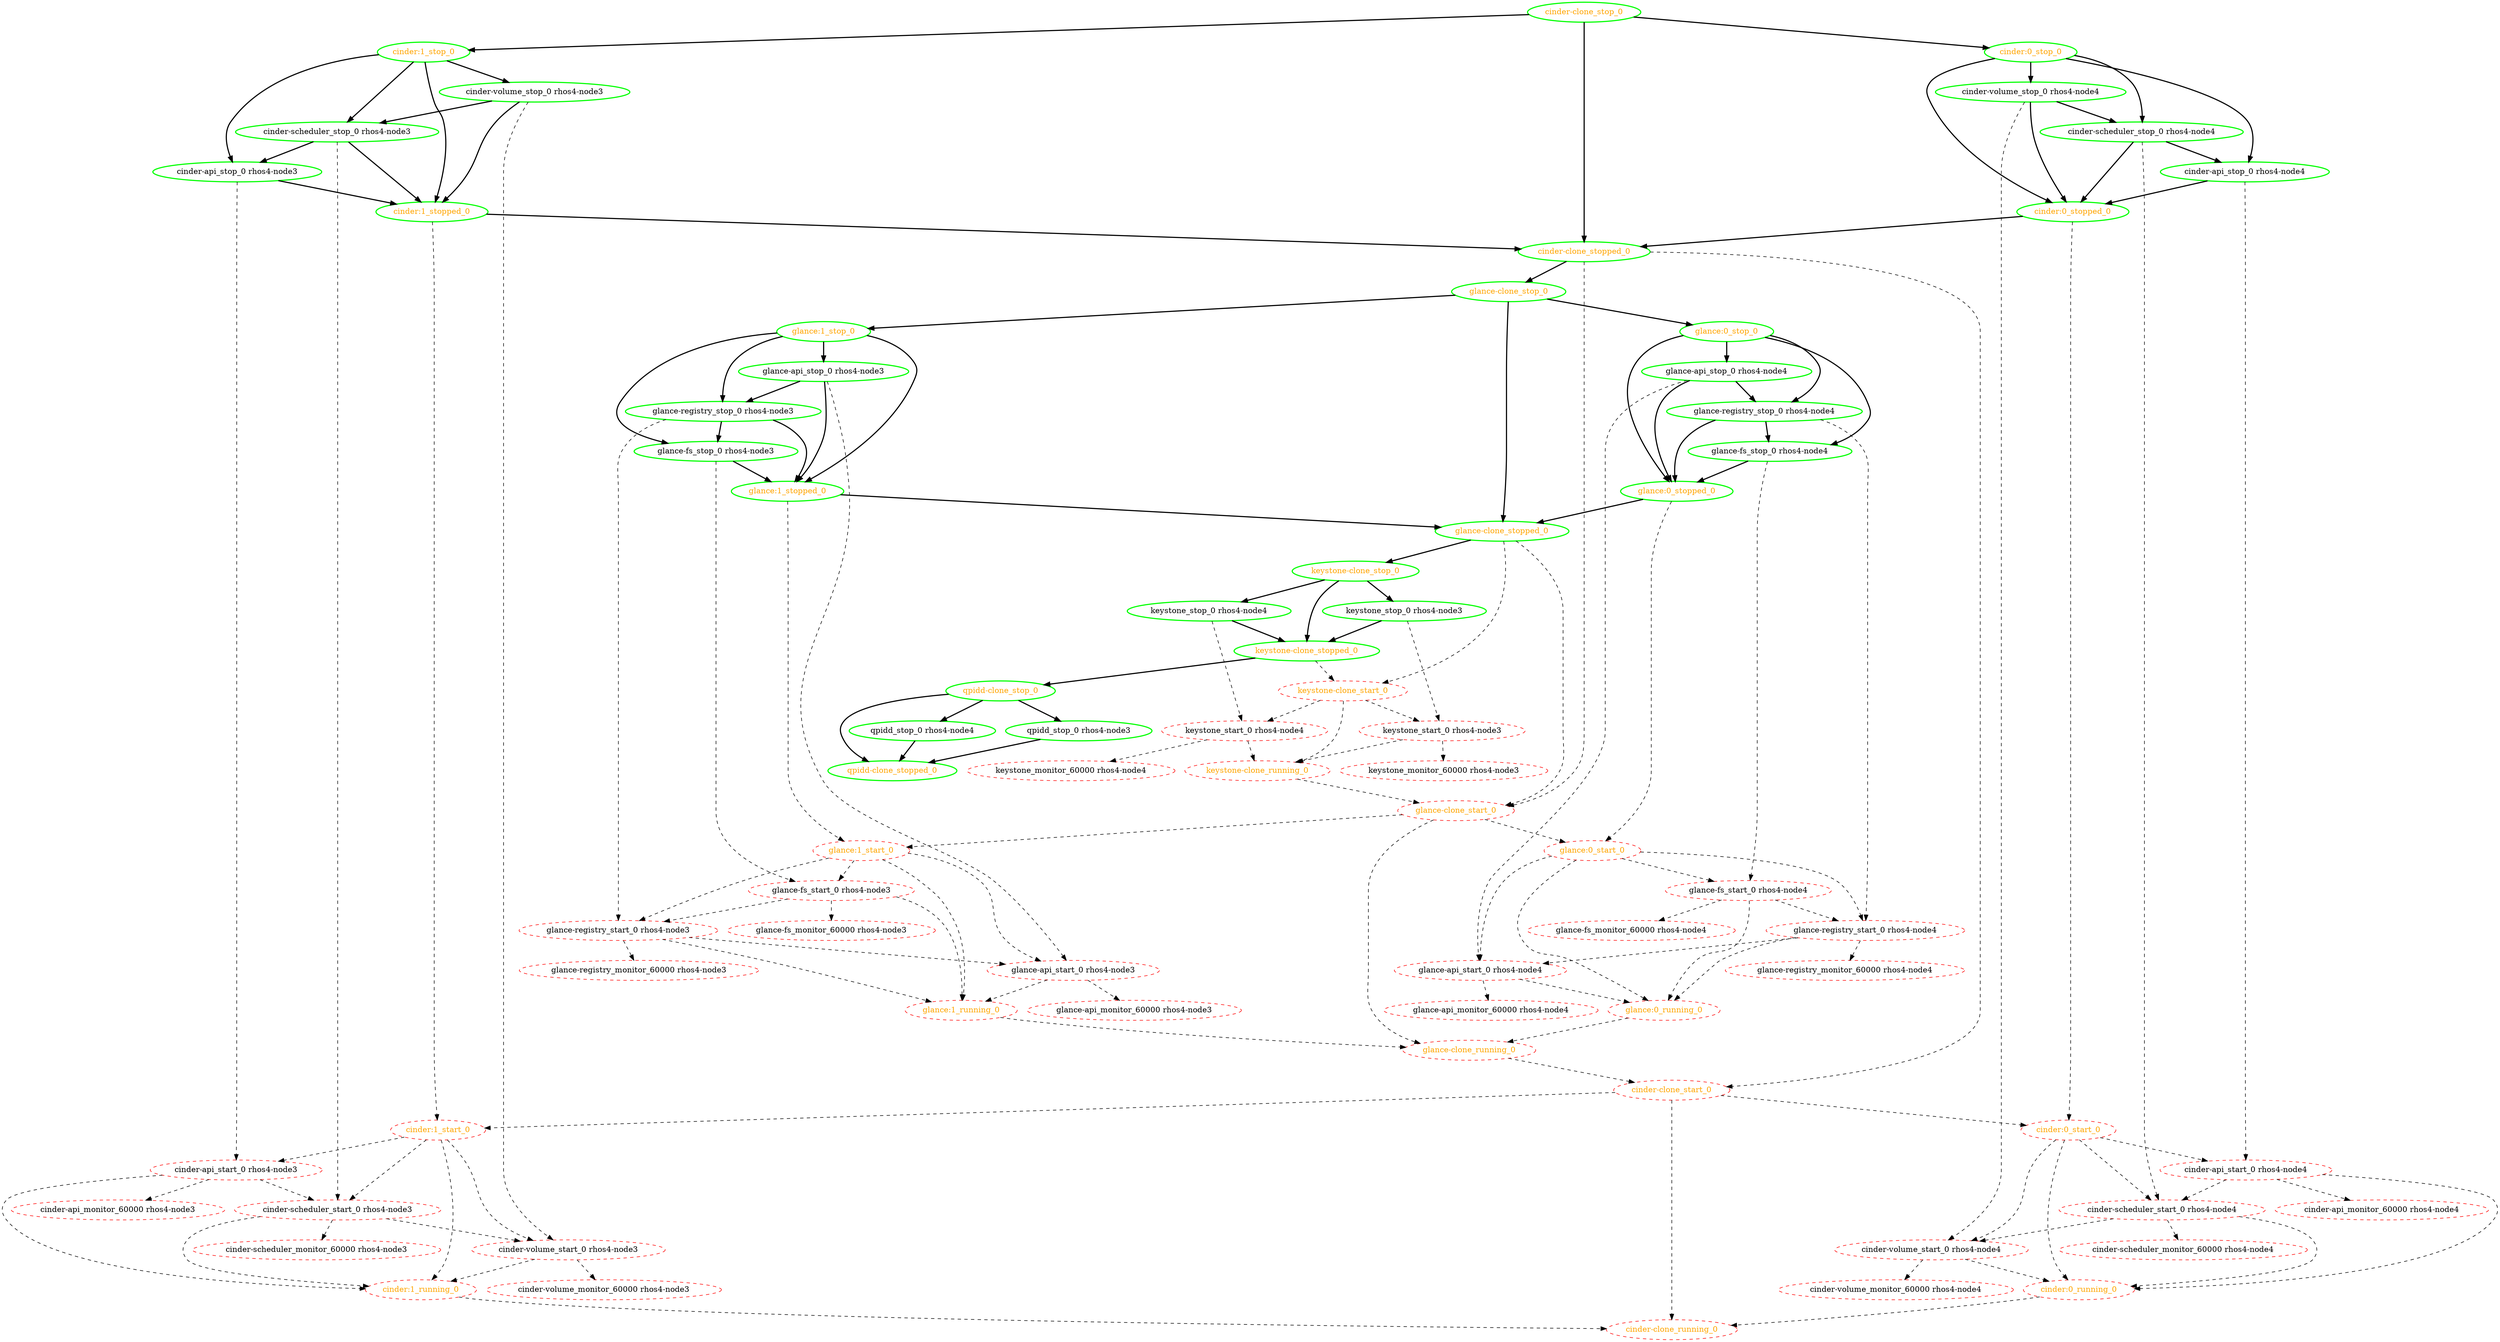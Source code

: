  digraph "g" {
"cinder-api_monitor_60000 rhos4-node3" [ style=dashed color="red" fontcolor="black"]
"cinder-api_monitor_60000 rhos4-node4" [ style=dashed color="red" fontcolor="black"]
"cinder-api_start_0 rhos4-node3" -> "cinder-api_monitor_60000 rhos4-node3" [ style = dashed]
"cinder-api_start_0 rhos4-node3" -> "cinder-scheduler_start_0 rhos4-node3" [ style = dashed]
"cinder-api_start_0 rhos4-node3" -> "cinder:1_running_0" [ style = dashed]
"cinder-api_start_0 rhos4-node3" [ style=dashed color="red" fontcolor="black"]
"cinder-api_start_0 rhos4-node4" -> "cinder-api_monitor_60000 rhos4-node4" [ style = dashed]
"cinder-api_start_0 rhos4-node4" -> "cinder-scheduler_start_0 rhos4-node4" [ style = dashed]
"cinder-api_start_0 rhos4-node4" -> "cinder:0_running_0" [ style = dashed]
"cinder-api_start_0 rhos4-node4" [ style=dashed color="red" fontcolor="black"]
"cinder-api_stop_0 rhos4-node3" -> "cinder-api_start_0 rhos4-node3" [ style = dashed]
"cinder-api_stop_0 rhos4-node3" -> "cinder:1_stopped_0" [ style = bold]
"cinder-api_stop_0 rhos4-node3" [ style=bold color="green" fontcolor="black"]
"cinder-api_stop_0 rhos4-node4" -> "cinder-api_start_0 rhos4-node4" [ style = dashed]
"cinder-api_stop_0 rhos4-node4" -> "cinder:0_stopped_0" [ style = bold]
"cinder-api_stop_0 rhos4-node4" [ style=bold color="green" fontcolor="black"]
"cinder-clone_running_0" [ style=dashed color="red" fontcolor="orange"]
"cinder-clone_start_0" -> "cinder-clone_running_0" [ style = dashed]
"cinder-clone_start_0" -> "cinder:0_start_0" [ style = dashed]
"cinder-clone_start_0" -> "cinder:1_start_0" [ style = dashed]
"cinder-clone_start_0" [ style=dashed color="red" fontcolor="orange"]
"cinder-clone_stop_0" -> "cinder-clone_stopped_0" [ style = bold]
"cinder-clone_stop_0" -> "cinder:0_stop_0" [ style = bold]
"cinder-clone_stop_0" -> "cinder:1_stop_0" [ style = bold]
"cinder-clone_stop_0" [ style=bold color="green" fontcolor="orange"]
"cinder-clone_stopped_0" -> "cinder-clone_start_0" [ style = dashed]
"cinder-clone_stopped_0" -> "glance-clone_start_0" [ style = dashed]
"cinder-clone_stopped_0" -> "glance-clone_stop_0" [ style = bold]
"cinder-clone_stopped_0" [ style=bold color="green" fontcolor="orange"]
"cinder-scheduler_monitor_60000 rhos4-node3" [ style=dashed color="red" fontcolor="black"]
"cinder-scheduler_monitor_60000 rhos4-node4" [ style=dashed color="red" fontcolor="black"]
"cinder-scheduler_start_0 rhos4-node3" -> "cinder-scheduler_monitor_60000 rhos4-node3" [ style = dashed]
"cinder-scheduler_start_0 rhos4-node3" -> "cinder-volume_start_0 rhos4-node3" [ style = dashed]
"cinder-scheduler_start_0 rhos4-node3" -> "cinder:1_running_0" [ style = dashed]
"cinder-scheduler_start_0 rhos4-node3" [ style=dashed color="red" fontcolor="black"]
"cinder-scheduler_start_0 rhos4-node4" -> "cinder-scheduler_monitor_60000 rhos4-node4" [ style = dashed]
"cinder-scheduler_start_0 rhos4-node4" -> "cinder-volume_start_0 rhos4-node4" [ style = dashed]
"cinder-scheduler_start_0 rhos4-node4" -> "cinder:0_running_0" [ style = dashed]
"cinder-scheduler_start_0 rhos4-node4" [ style=dashed color="red" fontcolor="black"]
"cinder-scheduler_stop_0 rhos4-node3" -> "cinder-api_stop_0 rhos4-node3" [ style = bold]
"cinder-scheduler_stop_0 rhos4-node3" -> "cinder-scheduler_start_0 rhos4-node3" [ style = dashed]
"cinder-scheduler_stop_0 rhos4-node3" -> "cinder:1_stopped_0" [ style = bold]
"cinder-scheduler_stop_0 rhos4-node3" [ style=bold color="green" fontcolor="black"]
"cinder-scheduler_stop_0 rhos4-node4" -> "cinder-api_stop_0 rhos4-node4" [ style = bold]
"cinder-scheduler_stop_0 rhos4-node4" -> "cinder-scheduler_start_0 rhos4-node4" [ style = dashed]
"cinder-scheduler_stop_0 rhos4-node4" -> "cinder:0_stopped_0" [ style = bold]
"cinder-scheduler_stop_0 rhos4-node4" [ style=bold color="green" fontcolor="black"]
"cinder-volume_monitor_60000 rhos4-node3" [ style=dashed color="red" fontcolor="black"]
"cinder-volume_monitor_60000 rhos4-node4" [ style=dashed color="red" fontcolor="black"]
"cinder-volume_start_0 rhos4-node3" -> "cinder-volume_monitor_60000 rhos4-node3" [ style = dashed]
"cinder-volume_start_0 rhos4-node3" -> "cinder:1_running_0" [ style = dashed]
"cinder-volume_start_0 rhos4-node3" [ style=dashed color="red" fontcolor="black"]
"cinder-volume_start_0 rhos4-node4" -> "cinder-volume_monitor_60000 rhos4-node4" [ style = dashed]
"cinder-volume_start_0 rhos4-node4" -> "cinder:0_running_0" [ style = dashed]
"cinder-volume_start_0 rhos4-node4" [ style=dashed color="red" fontcolor="black"]
"cinder-volume_stop_0 rhos4-node3" -> "cinder-scheduler_stop_0 rhos4-node3" [ style = bold]
"cinder-volume_stop_0 rhos4-node3" -> "cinder-volume_start_0 rhos4-node3" [ style = dashed]
"cinder-volume_stop_0 rhos4-node3" -> "cinder:1_stopped_0" [ style = bold]
"cinder-volume_stop_0 rhos4-node3" [ style=bold color="green" fontcolor="black"]
"cinder-volume_stop_0 rhos4-node4" -> "cinder-scheduler_stop_0 rhos4-node4" [ style = bold]
"cinder-volume_stop_0 rhos4-node4" -> "cinder-volume_start_0 rhos4-node4" [ style = dashed]
"cinder-volume_stop_0 rhos4-node4" -> "cinder:0_stopped_0" [ style = bold]
"cinder-volume_stop_0 rhos4-node4" [ style=bold color="green" fontcolor="black"]
"cinder:0_running_0" -> "cinder-clone_running_0" [ style = dashed]
"cinder:0_running_0" [ style=dashed color="red" fontcolor="orange"]
"cinder:0_start_0" -> "cinder-api_start_0 rhos4-node4" [ style = dashed]
"cinder:0_start_0" -> "cinder-scheduler_start_0 rhos4-node4" [ style = dashed]
"cinder:0_start_0" -> "cinder-volume_start_0 rhos4-node4" [ style = dashed]
"cinder:0_start_0" -> "cinder:0_running_0" [ style = dashed]
"cinder:0_start_0" [ style=dashed color="red" fontcolor="orange"]
"cinder:0_stop_0" -> "cinder-api_stop_0 rhos4-node4" [ style = bold]
"cinder:0_stop_0" -> "cinder-scheduler_stop_0 rhos4-node4" [ style = bold]
"cinder:0_stop_0" -> "cinder-volume_stop_0 rhos4-node4" [ style = bold]
"cinder:0_stop_0" -> "cinder:0_stopped_0" [ style = bold]
"cinder:0_stop_0" [ style=bold color="green" fontcolor="orange"]
"cinder:0_stopped_0" -> "cinder-clone_stopped_0" [ style = bold]
"cinder:0_stopped_0" -> "cinder:0_start_0" [ style = dashed]
"cinder:0_stopped_0" [ style=bold color="green" fontcolor="orange"]
"cinder:1_running_0" -> "cinder-clone_running_0" [ style = dashed]
"cinder:1_running_0" [ style=dashed color="red" fontcolor="orange"]
"cinder:1_start_0" -> "cinder-api_start_0 rhos4-node3" [ style = dashed]
"cinder:1_start_0" -> "cinder-scheduler_start_0 rhos4-node3" [ style = dashed]
"cinder:1_start_0" -> "cinder-volume_start_0 rhos4-node3" [ style = dashed]
"cinder:1_start_0" -> "cinder:1_running_0" [ style = dashed]
"cinder:1_start_0" [ style=dashed color="red" fontcolor="orange"]
"cinder:1_stop_0" -> "cinder-api_stop_0 rhos4-node3" [ style = bold]
"cinder:1_stop_0" -> "cinder-scheduler_stop_0 rhos4-node3" [ style = bold]
"cinder:1_stop_0" -> "cinder-volume_stop_0 rhos4-node3" [ style = bold]
"cinder:1_stop_0" -> "cinder:1_stopped_0" [ style = bold]
"cinder:1_stop_0" [ style=bold color="green" fontcolor="orange"]
"cinder:1_stopped_0" -> "cinder-clone_stopped_0" [ style = bold]
"cinder:1_stopped_0" -> "cinder:1_start_0" [ style = dashed]
"cinder:1_stopped_0" [ style=bold color="green" fontcolor="orange"]
"glance-api_monitor_60000 rhos4-node3" [ style=dashed color="red" fontcolor="black"]
"glance-api_monitor_60000 rhos4-node4" [ style=dashed color="red" fontcolor="black"]
"glance-api_start_0 rhos4-node3" -> "glance-api_monitor_60000 rhos4-node3" [ style = dashed]
"glance-api_start_0 rhos4-node3" -> "glance:1_running_0" [ style = dashed]
"glance-api_start_0 rhos4-node3" [ style=dashed color="red" fontcolor="black"]
"glance-api_start_0 rhos4-node4" -> "glance-api_monitor_60000 rhos4-node4" [ style = dashed]
"glance-api_start_0 rhos4-node4" -> "glance:0_running_0" [ style = dashed]
"glance-api_start_0 rhos4-node4" [ style=dashed color="red" fontcolor="black"]
"glance-api_stop_0 rhos4-node3" -> "glance-api_start_0 rhos4-node3" [ style = dashed]
"glance-api_stop_0 rhos4-node3" -> "glance-registry_stop_0 rhos4-node3" [ style = bold]
"glance-api_stop_0 rhos4-node3" -> "glance:1_stopped_0" [ style = bold]
"glance-api_stop_0 rhos4-node3" [ style=bold color="green" fontcolor="black"]
"glance-api_stop_0 rhos4-node4" -> "glance-api_start_0 rhos4-node4" [ style = dashed]
"glance-api_stop_0 rhos4-node4" -> "glance-registry_stop_0 rhos4-node4" [ style = bold]
"glance-api_stop_0 rhos4-node4" -> "glance:0_stopped_0" [ style = bold]
"glance-api_stop_0 rhos4-node4" [ style=bold color="green" fontcolor="black"]
"glance-clone_running_0" -> "cinder-clone_start_0" [ style = dashed]
"glance-clone_running_0" [ style=dashed color="red" fontcolor="orange"]
"glance-clone_start_0" -> "glance-clone_running_0" [ style = dashed]
"glance-clone_start_0" -> "glance:0_start_0" [ style = dashed]
"glance-clone_start_0" -> "glance:1_start_0" [ style = dashed]
"glance-clone_start_0" [ style=dashed color="red" fontcolor="orange"]
"glance-clone_stop_0" -> "glance-clone_stopped_0" [ style = bold]
"glance-clone_stop_0" -> "glance:0_stop_0" [ style = bold]
"glance-clone_stop_0" -> "glance:1_stop_0" [ style = bold]
"glance-clone_stop_0" [ style=bold color="green" fontcolor="orange"]
"glance-clone_stopped_0" -> "glance-clone_start_0" [ style = dashed]
"glance-clone_stopped_0" -> "keystone-clone_start_0" [ style = dashed]
"glance-clone_stopped_0" -> "keystone-clone_stop_0" [ style = bold]
"glance-clone_stopped_0" [ style=bold color="green" fontcolor="orange"]
"glance-fs_monitor_60000 rhos4-node3" [ style=dashed color="red" fontcolor="black"]
"glance-fs_monitor_60000 rhos4-node4" [ style=dashed color="red" fontcolor="black"]
"glance-fs_start_0 rhos4-node3" -> "glance-fs_monitor_60000 rhos4-node3" [ style = dashed]
"glance-fs_start_0 rhos4-node3" -> "glance-registry_start_0 rhos4-node3" [ style = dashed]
"glance-fs_start_0 rhos4-node3" -> "glance:1_running_0" [ style = dashed]
"glance-fs_start_0 rhos4-node3" [ style=dashed color="red" fontcolor="black"]
"glance-fs_start_0 rhos4-node4" -> "glance-fs_monitor_60000 rhos4-node4" [ style = dashed]
"glance-fs_start_0 rhos4-node4" -> "glance-registry_start_0 rhos4-node4" [ style = dashed]
"glance-fs_start_0 rhos4-node4" -> "glance:0_running_0" [ style = dashed]
"glance-fs_start_0 rhos4-node4" [ style=dashed color="red" fontcolor="black"]
"glance-fs_stop_0 rhos4-node3" -> "glance-fs_start_0 rhos4-node3" [ style = dashed]
"glance-fs_stop_0 rhos4-node3" -> "glance:1_stopped_0" [ style = bold]
"glance-fs_stop_0 rhos4-node3" [ style=bold color="green" fontcolor="black"]
"glance-fs_stop_0 rhos4-node4" -> "glance-fs_start_0 rhos4-node4" [ style = dashed]
"glance-fs_stop_0 rhos4-node4" -> "glance:0_stopped_0" [ style = bold]
"glance-fs_stop_0 rhos4-node4" [ style=bold color="green" fontcolor="black"]
"glance-registry_monitor_60000 rhos4-node3" [ style=dashed color="red" fontcolor="black"]
"glance-registry_monitor_60000 rhos4-node4" [ style=dashed color="red" fontcolor="black"]
"glance-registry_start_0 rhos4-node3" -> "glance-api_start_0 rhos4-node3" [ style = dashed]
"glance-registry_start_0 rhos4-node3" -> "glance-registry_monitor_60000 rhos4-node3" [ style = dashed]
"glance-registry_start_0 rhos4-node3" -> "glance:1_running_0" [ style = dashed]
"glance-registry_start_0 rhos4-node3" [ style=dashed color="red" fontcolor="black"]
"glance-registry_start_0 rhos4-node4" -> "glance-api_start_0 rhos4-node4" [ style = dashed]
"glance-registry_start_0 rhos4-node4" -> "glance-registry_monitor_60000 rhos4-node4" [ style = dashed]
"glance-registry_start_0 rhos4-node4" -> "glance:0_running_0" [ style = dashed]
"glance-registry_start_0 rhos4-node4" [ style=dashed color="red" fontcolor="black"]
"glance-registry_stop_0 rhos4-node3" -> "glance-fs_stop_0 rhos4-node3" [ style = bold]
"glance-registry_stop_0 rhos4-node3" -> "glance-registry_start_0 rhos4-node3" [ style = dashed]
"glance-registry_stop_0 rhos4-node3" -> "glance:1_stopped_0" [ style = bold]
"glance-registry_stop_0 rhos4-node3" [ style=bold color="green" fontcolor="black"]
"glance-registry_stop_0 rhos4-node4" -> "glance-fs_stop_0 rhos4-node4" [ style = bold]
"glance-registry_stop_0 rhos4-node4" -> "glance-registry_start_0 rhos4-node4" [ style = dashed]
"glance-registry_stop_0 rhos4-node4" -> "glance:0_stopped_0" [ style = bold]
"glance-registry_stop_0 rhos4-node4" [ style=bold color="green" fontcolor="black"]
"glance:0_running_0" -> "glance-clone_running_0" [ style = dashed]
"glance:0_running_0" [ style=dashed color="red" fontcolor="orange"]
"glance:0_start_0" -> "glance-api_start_0 rhos4-node4" [ style = dashed]
"glance:0_start_0" -> "glance-fs_start_0 rhos4-node4" [ style = dashed]
"glance:0_start_0" -> "glance-registry_start_0 rhos4-node4" [ style = dashed]
"glance:0_start_0" -> "glance:0_running_0" [ style = dashed]
"glance:0_start_0" [ style=dashed color="red" fontcolor="orange"]
"glance:0_stop_0" -> "glance-api_stop_0 rhos4-node4" [ style = bold]
"glance:0_stop_0" -> "glance-fs_stop_0 rhos4-node4" [ style = bold]
"glance:0_stop_0" -> "glance-registry_stop_0 rhos4-node4" [ style = bold]
"glance:0_stop_0" -> "glance:0_stopped_0" [ style = bold]
"glance:0_stop_0" [ style=bold color="green" fontcolor="orange"]
"glance:0_stopped_0" -> "glance-clone_stopped_0" [ style = bold]
"glance:0_stopped_0" -> "glance:0_start_0" [ style = dashed]
"glance:0_stopped_0" [ style=bold color="green" fontcolor="orange"]
"glance:1_running_0" -> "glance-clone_running_0" [ style = dashed]
"glance:1_running_0" [ style=dashed color="red" fontcolor="orange"]
"glance:1_start_0" -> "glance-api_start_0 rhos4-node3" [ style = dashed]
"glance:1_start_0" -> "glance-fs_start_0 rhos4-node3" [ style = dashed]
"glance:1_start_0" -> "glance-registry_start_0 rhos4-node3" [ style = dashed]
"glance:1_start_0" -> "glance:1_running_0" [ style = dashed]
"glance:1_start_0" [ style=dashed color="red" fontcolor="orange"]
"glance:1_stop_0" -> "glance-api_stop_0 rhos4-node3" [ style = bold]
"glance:1_stop_0" -> "glance-fs_stop_0 rhos4-node3" [ style = bold]
"glance:1_stop_0" -> "glance-registry_stop_0 rhos4-node3" [ style = bold]
"glance:1_stop_0" -> "glance:1_stopped_0" [ style = bold]
"glance:1_stop_0" [ style=bold color="green" fontcolor="orange"]
"glance:1_stopped_0" -> "glance-clone_stopped_0" [ style = bold]
"glance:1_stopped_0" -> "glance:1_start_0" [ style = dashed]
"glance:1_stopped_0" [ style=bold color="green" fontcolor="orange"]
"keystone-clone_running_0" -> "glance-clone_start_0" [ style = dashed]
"keystone-clone_running_0" [ style=dashed color="red" fontcolor="orange"]
"keystone-clone_start_0" -> "keystone-clone_running_0" [ style = dashed]
"keystone-clone_start_0" -> "keystone_start_0 rhos4-node3" [ style = dashed]
"keystone-clone_start_0" -> "keystone_start_0 rhos4-node4" [ style = dashed]
"keystone-clone_start_0" [ style=dashed color="red" fontcolor="orange"]
"keystone-clone_stop_0" -> "keystone-clone_stopped_0" [ style = bold]
"keystone-clone_stop_0" -> "keystone_stop_0 rhos4-node3" [ style = bold]
"keystone-clone_stop_0" -> "keystone_stop_0 rhos4-node4" [ style = bold]
"keystone-clone_stop_0" [ style=bold color="green" fontcolor="orange"]
"keystone-clone_stopped_0" -> "keystone-clone_start_0" [ style = dashed]
"keystone-clone_stopped_0" -> "qpidd-clone_stop_0" [ style = bold]
"keystone-clone_stopped_0" [ style=bold color="green" fontcolor="orange"]
"keystone_monitor_60000 rhos4-node3" [ style=dashed color="red" fontcolor="black"]
"keystone_monitor_60000 rhos4-node4" [ style=dashed color="red" fontcolor="black"]
"keystone_start_0 rhos4-node3" -> "keystone-clone_running_0" [ style = dashed]
"keystone_start_0 rhos4-node3" -> "keystone_monitor_60000 rhos4-node3" [ style = dashed]
"keystone_start_0 rhos4-node3" [ style=dashed color="red" fontcolor="black"]
"keystone_start_0 rhos4-node4" -> "keystone-clone_running_0" [ style = dashed]
"keystone_start_0 rhos4-node4" -> "keystone_monitor_60000 rhos4-node4" [ style = dashed]
"keystone_start_0 rhos4-node4" [ style=dashed color="red" fontcolor="black"]
"keystone_stop_0 rhos4-node3" -> "keystone-clone_stopped_0" [ style = bold]
"keystone_stop_0 rhos4-node3" -> "keystone_start_0 rhos4-node3" [ style = dashed]
"keystone_stop_0 rhos4-node3" [ style=bold color="green" fontcolor="black"]
"keystone_stop_0 rhos4-node4" -> "keystone-clone_stopped_0" [ style = bold]
"keystone_stop_0 rhos4-node4" -> "keystone_start_0 rhos4-node4" [ style = dashed]
"keystone_stop_0 rhos4-node4" [ style=bold color="green" fontcolor="black"]
"qpidd-clone_stop_0" -> "qpidd-clone_stopped_0" [ style = bold]
"qpidd-clone_stop_0" -> "qpidd_stop_0 rhos4-node3" [ style = bold]
"qpidd-clone_stop_0" -> "qpidd_stop_0 rhos4-node4" [ style = bold]
"qpidd-clone_stop_0" [ style=bold color="green" fontcolor="orange"]
"qpidd-clone_stopped_0" [ style=bold color="green" fontcolor="orange"]
"qpidd_stop_0 rhos4-node3" -> "qpidd-clone_stopped_0" [ style = bold]
"qpidd_stop_0 rhos4-node3" [ style=bold color="green" fontcolor="black"]
"qpidd_stop_0 rhos4-node4" -> "qpidd-clone_stopped_0" [ style = bold]
"qpidd_stop_0 rhos4-node4" [ style=bold color="green" fontcolor="black"]
}
